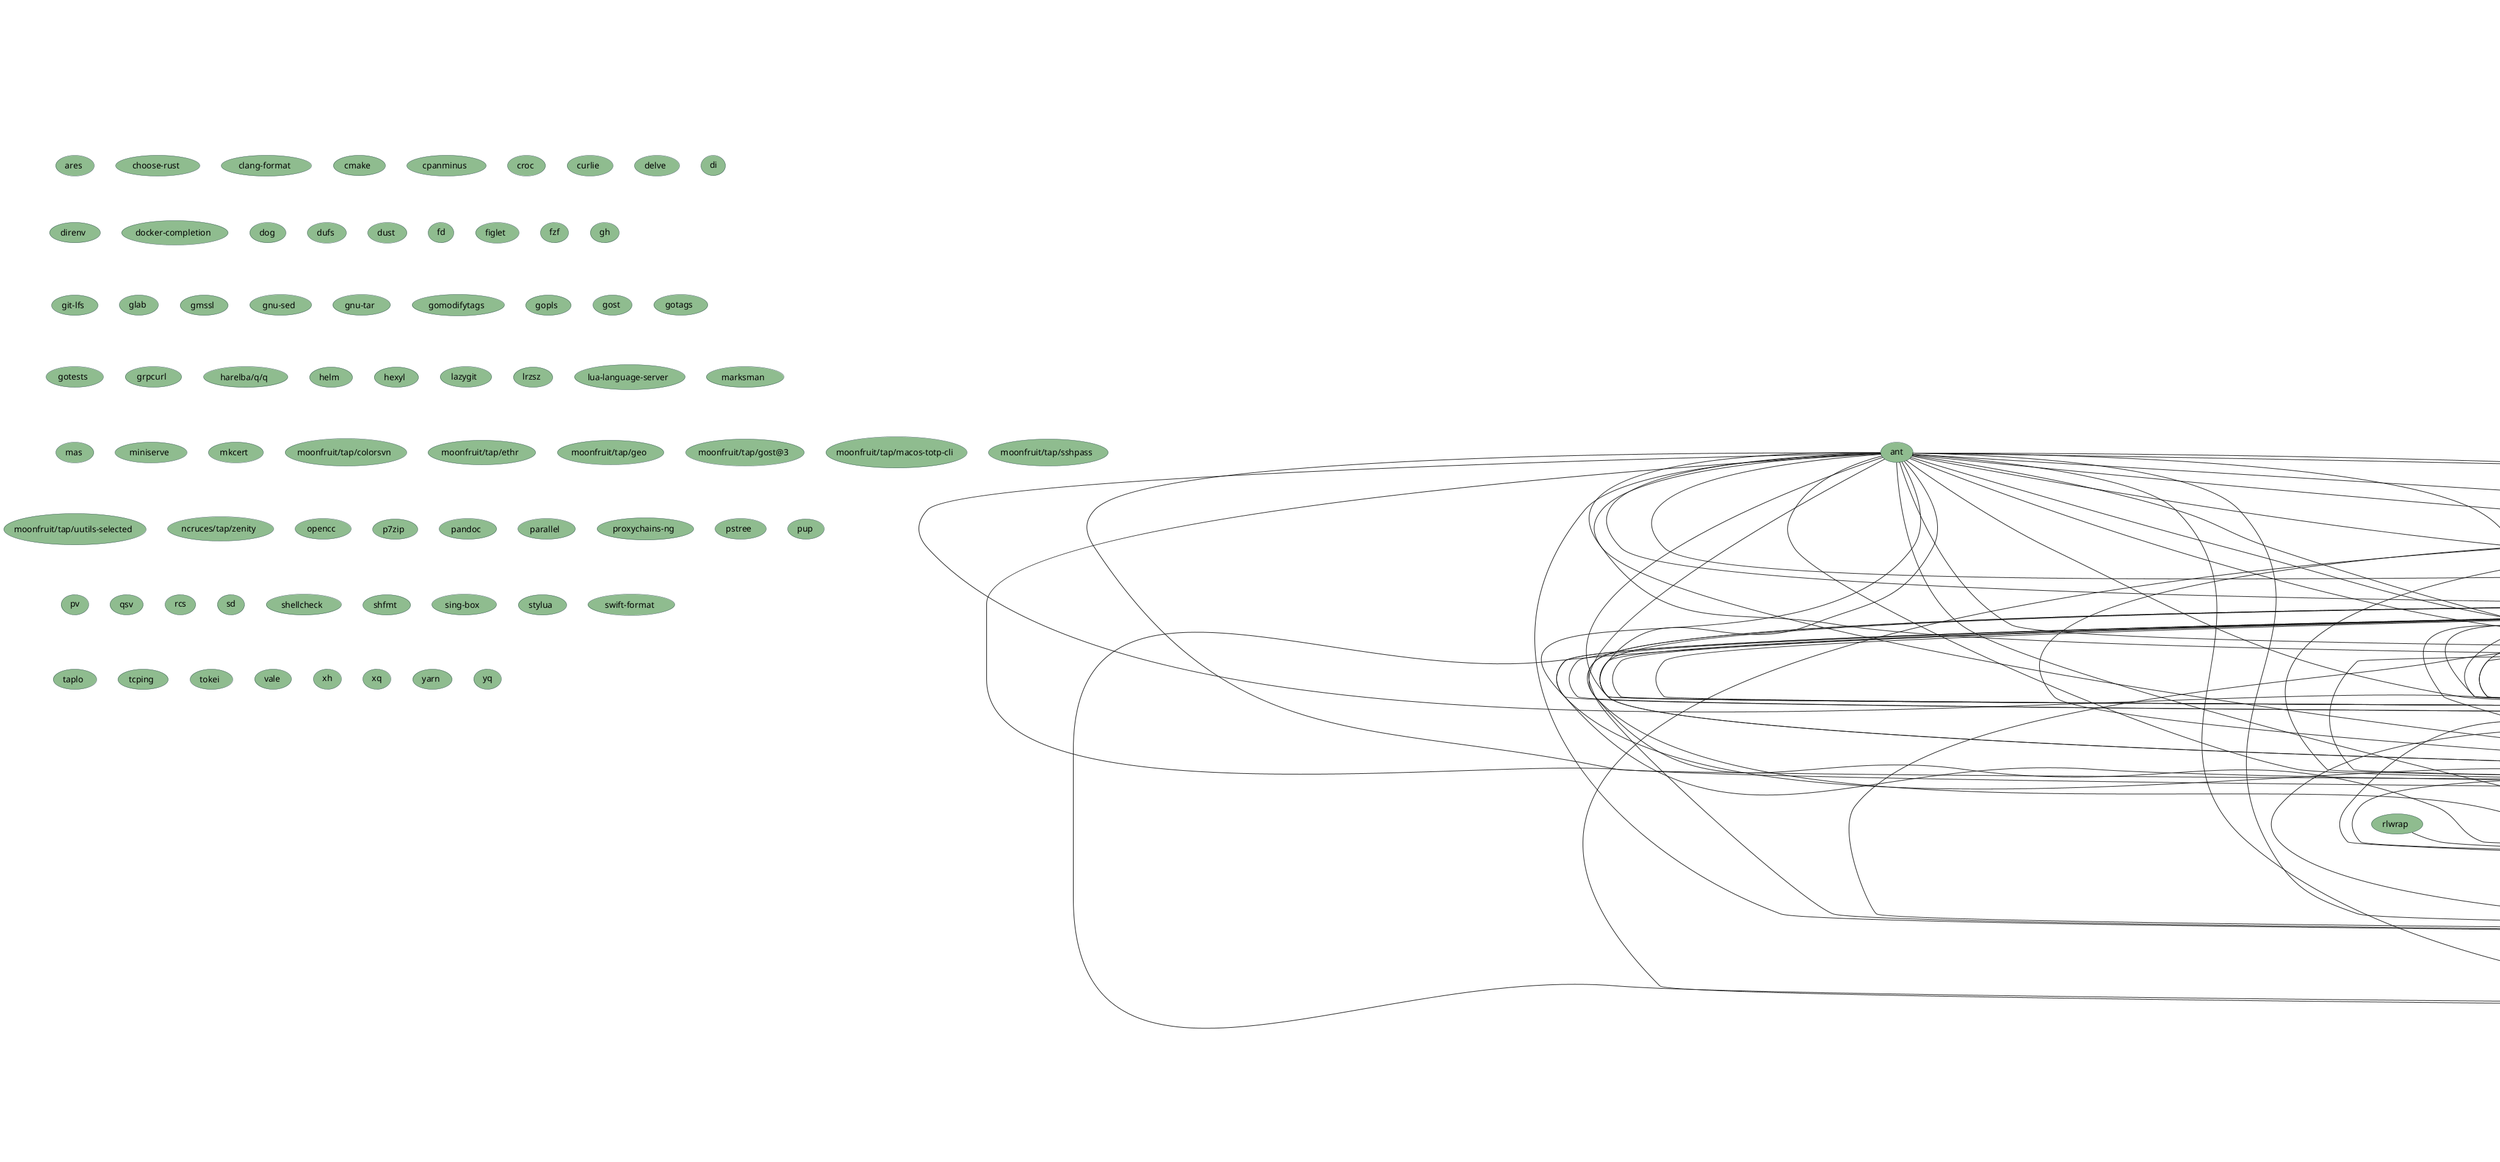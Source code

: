 @startuml homebrew
skinparam usecase {
    BorderColor DarkSlateGray
    BackgroundColor DarkSeaGreen
    BackgroundColor<< req >> ForestGreen
    BackgroundColor<< dep >> DarkGoldenRod
}
(abseil) << dep >>
(ant)
(ant)-->(cairo)
(ant)-->(fontconfig)
(ant)-->(freetype)
(ant)-->(gettext)
(ant)-->(giflib)
(ant)-->(glib)
(ant)-->(graphite2)
(ant)-->(harfbuzz)
(ant)-->(icu4c)
(ant)-->(jpeg-turbo)
(ant)-->(libpng)
(ant)-->(libtiff)
(ant)-->(libx11)
(ant)-->(libxau)
(ant)-->(libxcb)
(ant)-->(libxdmcp)
(ant)-->(libxext)
(ant)-->(libxrender)
(ant)-->(little-cms2)
(ant)-->(lz4)
(ant)-->(lzo)
(ant)-->(openjdk)
(ant)-->(pcre2)
(ant)-->(pixman)
(ant)-->(xorgproto)
(ant)-->(xz)
(ant)-->(zstd)
(aom) << dep >>
(aom)-->(brotli)
(aom)-->(giflib)
(aom)-->(highway)
(aom)-->(imath)
(aom)-->(jpeg-turbo)
(aom)-->(jpeg-xl)
(aom)-->(libpng)
(aom)-->(libtiff)
(aom)-->(libvmaf)
(aom)-->(little-cms2)
(aom)-->(lz4)
(aom)-->(openexr)
(aom)-->(webp)
(aom)-->(xz)
(aom)-->(zstd)
(apr) << dep >>
(apr-util) << dep >>
(apr-util)-->(apr)
(apr-util)-->(ca-certificates)
(apr-util)-->(openssl@3)
(ares)
(aria2)
(aria2)-->(ca-certificates)
(aria2)-->(gettext)
(aria2)-->(libssh2)
(aria2)-->(openssl@3)
(aria2)-->(readline)
(aria2)-->(sqlite)
(autojump)
(autojump)-->(ca-certificates)
(autojump)-->(mpdecimal)
(autojump)-->(openssl@3)
(autojump)-->(python@3.12)
(autojump)-->(readline)
(autojump)-->(sqlite)
(autojump)-->(xz)
(avro-c) << dep >>
(avro-c)-->(jansson)
(avro-c)-->(snappy)
(avro-c)-->(xz)
(bash)
(bash-completion@2)
(bash-completion@2)-->(bash)
(bash-language-server)
(bash-language-server)-->(brotli)
(bash-language-server)-->(c-ares)
(bash-language-server)-->(ca-certificates)
(bash-language-server)-->(icu4c)
(bash-language-server)-->(libnghttp2)
(bash-language-server)-->(libuv)
(bash-language-server)-->(node)
(bash-language-server)-->(openssl@3)
(bat)
(bat)-->(ca-certificates)
(bat)-->(libgit2)
(bat)-->(libssh2)
(bat)-->(oniguruma)
(bat)-->(openssl@3)
(black)
(black)-->(ca-certificates)
(black)-->(mpdecimal)
(black)-->(openssl@3)
(black)-->(python-attrs)
(black)-->(python-click)
(black)-->(python-idna)
(black)-->(python-packaging)
(black)-->(python-pathspec)
(black)-->(python-platformdirs)
(black)-->(python@3.12)
(black)-->(readline)
(black)-->(sqlite)
(black)-->(xz)
(brotli) << dep >>
(c-ares) << dep >>
(ca-certificates) << dep >>
(cairo) << dep >>
(cairo)-->(fontconfig)
(cairo)-->(freetype)
(cairo)-->(gettext)
(cairo)-->(glib)
(cairo)-->(libpng)
(cairo)-->(libx11)
(cairo)-->(libxau)
(cairo)-->(libxcb)
(cairo)-->(libxdmcp)
(cairo)-->(libxext)
(cairo)-->(libxrender)
(cairo)-->(lzo)
(cairo)-->(pcre2)
(cairo)-->(pixman)
(cairo)-->(xorgproto)
(capstone) << dep >>
(choose-rust)
(clang-format)
(cmake)
(codespell)
(codespell)-->(ca-certificates)
(codespell)-->(mpdecimal)
(codespell)-->(openssl@3)
(codespell)-->(python@3.11)
(codespell)-->(readline)
(codespell)-->(sqlite)
(codespell)-->(xz)
(colima)
(colima)-->(ca-certificates)
(colima)-->(capstone)
(colima)-->(dtc)
(colima)-->(gettext)
(colima)-->(glib)
(colima)-->(gmp)
(colima)-->(gnutls)
(colima)-->(jpeg-turbo)
(colima)-->(libevent)
(colima)-->(libidn2)
(colima)-->(libnghttp2)
(colima)-->(libpng)
(colima)-->(libslirp)
(colima)-->(libssh)
(colima)-->(libtasn1)
(colima)-->(libunistring)
(colima)-->(libusb)
(colima)-->(lima)
(colima)-->(lz4)
(colima)-->(lzo)
(colima)-->(ncurses)
(colima)-->(nettle)
(colima)-->(openssl@3)
(colima)-->(p11-kit)
(colima)-->(pcre2)
(colima)-->(pixman)
(colima)-->(qemu)
(colima)-->(snappy)
(colima)-->(unbound)
(colima)-->(vde)
(colima)-->(xz)
(colima)-->(zstd)
(cpanminus)
(croc)
(curl)
(curl)-->(brotli)
(curl)-->(ca-certificates)
(curl)-->(gettext)
(curl)-->(libidn2)
(curl)-->(libnghttp2)
(curl)-->(libssh2)
(curl)-->(libunistring)
(curl)-->(lz4)
(curl)-->(openldap)
(curl)-->(openssl@3)
(curl)-->(rtmpdump)
(curl)-->(xz)
(curl)-->(zstd)
(curlie)
(delve)
(deno)
(deno)-->(readline)
(deno)-->(sqlite)
(di)
(direnv)
(docker-completion)
(dog)
(dtc) << dep >>
(dufs)
(dust)
(eslint)
(eslint)-->(brotli)
(eslint)-->(c-ares)
(eslint)-->(ca-certificates)
(eslint)-->(icu4c)
(eslint)-->(libnghttp2)
(eslint)-->(libuv)
(eslint)-->(node)
(eslint)-->(openssl@3)
(eza)
(eza)-->(ca-certificates)
(eza)-->(libgit2)
(eza)-->(libssh2)
(eza)-->(openssl@3)
(fd)
(fdupes)
(fdupes)-->(pcre2)
(figlet)
(file-formula)
(file-formula)-->(libmagic)
(flake8)
(flake8)-->(ca-certificates)
(flake8)-->(mpdecimal)
(flake8)-->(openssl@3)
(flake8)-->(python@3.11)
(flake8)-->(readline)
(flake8)-->(sqlite)
(flake8)-->(xz)
(fontconfig) << dep >>
(fontconfig)-->(freetype)
(fontconfig)-->(libpng)
(fossil)
(fossil)-->(ca-certificates)
(fossil)-->(openssl@3)
(freetype) << dep >>
(freetype)-->(libpng)
(fribidi) << dep >>
(fzf)
(gawk)
(gawk)-->(gettext)
(gawk)-->(gmp)
(gawk)-->(mpfr)
(gawk)-->(readline)
(gd) << dep >>
(gd)-->(aom)
(gd)-->(brotli)
(gd)-->(fontconfig)
(gd)-->(freetype)
(gd)-->(giflib)
(gd)-->(highway)
(gd)-->(imath)
(gd)-->(jpeg-turbo)
(gd)-->(jpeg-xl)
(gd)-->(libavif)
(gd)-->(libpng)
(gd)-->(libtiff)
(gd)-->(libvmaf)
(gd)-->(little-cms2)
(gd)-->(lz4)
(gd)-->(openexr)
(gd)-->(webp)
(gd)-->(xz)
(gd)-->(zstd)
(gdk-pixbuf) << dep >>
(gdk-pixbuf)-->(gettext)
(gdk-pixbuf)-->(glib)
(gdk-pixbuf)-->(jpeg-turbo)
(gdk-pixbuf)-->(libpng)
(gdk-pixbuf)-->(libtiff)
(gdk-pixbuf)-->(lz4)
(gdk-pixbuf)-->(pcre2)
(gdk-pixbuf)-->(xz)
(gdk-pixbuf)-->(zstd)
(gettext) << dep >>
(gh)
(giflib) << dep >>
(git)
(git)-->(gettext)
(git)-->(pcre2)
(git-lfs)
(git-secret)
(git-secret)-->(ca-certificates)
(git-secret)-->(gawk)
(git-secret)-->(gettext)
(git-secret)-->(gmp)
(git-secret)-->(gnupg)
(git-secret)-->(gnutls)
(git-secret)-->(libassuan)
(git-secret)-->(libevent)
(git-secret)-->(libgcrypt)
(git-secret)-->(libgpg-error)
(git-secret)-->(libidn2)
(git-secret)-->(libksba)
(git-secret)-->(libnghttp2)
(git-secret)-->(libtasn1)
(git-secret)-->(libunistring)
(git-secret)-->(libusb)
(git-secret)-->(mpfr)
(git-secret)-->(nettle)
(git-secret)-->(npth)
(git-secret)-->(openldap)
(git-secret)-->(openssl@3)
(git-secret)-->(p11-kit)
(git-secret)-->(pinentry)
(git-secret)-->(readline)
(git-secret)-->(unbound)
(git-svn)
(git-svn)-->(apr)
(git-svn)-->(apr-util)
(git-svn)-->(ca-certificates)
(git-svn)-->(gettext)
(git-svn)-->(git)
(git-svn)-->(lz4)
(git-svn)-->(openssl@3)
(git-svn)-->(pcre2)
(git-svn)-->(subversion)
(git-svn)-->(utf8proc)
(glab)
(glib) << dep >>
(glib)-->(gettext)
(glib)-->(pcre2)
(gmp) << dep >>
(gmssl)
(gnu-sed)
(gnu-tar)
(gnupg)
(gnupg)-->(ca-certificates)
(gnupg)-->(gettext)
(gnupg)-->(gmp)
(gnupg)-->(gnutls)
(gnupg)-->(libassuan)
(gnupg)-->(libevent)
(gnupg)-->(libgcrypt)
(gnupg)-->(libgpg-error)
(gnupg)-->(libidn2)
(gnupg)-->(libksba)
(gnupg)-->(libnghttp2)
(gnupg)-->(libtasn1)
(gnupg)-->(libunistring)
(gnupg)-->(libusb)
(gnupg)-->(nettle)
(gnupg)-->(npth)
(gnupg)-->(openldap)
(gnupg)-->(openssl@3)
(gnupg)-->(p11-kit)
(gnupg)-->(pinentry)
(gnupg)-->(readline)
(gnupg)-->(unbound)
(gnutls) << dep >>
(gnutls)-->(ca-certificates)
(gnutls)-->(gettext)
(gnutls)-->(gmp)
(gnutls)-->(libevent)
(gnutls)-->(libidn2)
(gnutls)-->(libnghttp2)
(gnutls)-->(libtasn1)
(gnutls)-->(libunistring)
(gnutls)-->(nettle)
(gnutls)-->(openssl@3)
(gnutls)-->(p11-kit)
(gnutls)-->(unbound)
(go)
(gomodifytags)
(gopls)
(gost)
(gotags)
(gotests)
(gradle)
(gradle)-->(cairo)
(gradle)-->(fontconfig)
(gradle)-->(freetype)
(gradle)-->(gettext)
(gradle)-->(giflib)
(gradle)-->(glib)
(gradle)-->(graphite2)
(gradle)-->(harfbuzz)
(gradle)-->(icu4c)
(gradle)-->(jpeg-turbo)
(gradle)-->(libpng)
(gradle)-->(libtiff)
(gradle)-->(libx11)
(gradle)-->(libxau)
(gradle)-->(libxcb)
(gradle)-->(libxdmcp)
(gradle)-->(libxext)
(gradle)-->(libxrender)
(gradle)-->(little-cms2)
(gradle)-->(lz4)
(gradle)-->(lzo)
(gradle)-->(openjdk)
(gradle)-->(pcre2)
(gradle)-->(pixman)
(gradle)-->(xorgproto)
(gradle)-->(xz)
(gradle)-->(zstd)
(graphite2) << dep >>
(graphviz) << dep >>
(graphviz)-->(aom)
(graphviz)-->(brotli)
(graphviz)-->(cairo)
(graphviz)-->(fontconfig)
(graphviz)-->(freetype)
(graphviz)-->(fribidi)
(graphviz)-->(gd)
(graphviz)-->(gdk-pixbuf)
(graphviz)-->(gettext)
(graphviz)-->(giflib)
(graphviz)-->(glib)
(graphviz)-->(graphite2)
(graphviz)-->(gts)
(graphviz)-->(harfbuzz)
(graphviz)-->(highway)
(graphviz)-->(icu4c)
(graphviz)-->(imath)
(graphviz)-->(jasper)
(graphviz)-->(jpeg-turbo)
(graphviz)-->(jpeg-xl)
(graphviz)-->(libavif)
(graphviz)-->(libpng)
(graphviz)-->(librsvg)
(graphviz)-->(libtiff)
(graphviz)-->(libtool)
(graphviz)-->(libvmaf)
(graphviz)-->(libx11)
(graphviz)-->(libxau)
(graphviz)-->(libxcb)
(graphviz)-->(libxdmcp)
(graphviz)-->(libxext)
(graphviz)-->(libxrender)
(graphviz)-->(little-cms2)
(graphviz)-->(lz4)
(graphviz)-->(lzo)
(graphviz)-->(m4)
(graphviz)-->(netpbm)
(graphviz)-->(openexr)
(graphviz)-->(pango)
(graphviz)-->(pcre2)
(graphviz)-->(pixman)
(graphviz)-->(webp)
(graphviz)-->(xorgproto)
(graphviz)-->(xz)
(graphviz)-->(zstd)
(grpcurl)
(gts) << dep >>
(gts)-->(gettext)
(gts)-->(glib)
(gts)-->(jasper)
(gts)-->(jpeg-turbo)
(gts)-->(libpng)
(gts)-->(libtiff)
(gts)-->(lz4)
(gts)-->(netpbm)
(gts)-->(pcre2)
(gts)-->(xz)
(gts)-->(zstd)
(harelba/q/q)
(harfbuzz) << dep >>
(harfbuzz)-->(cairo)
(harfbuzz)-->(fontconfig)
(harfbuzz)-->(freetype)
(harfbuzz)-->(gettext)
(harfbuzz)-->(glib)
(harfbuzz)-->(graphite2)
(harfbuzz)-->(icu4c)
(harfbuzz)-->(libpng)
(harfbuzz)-->(libx11)
(harfbuzz)-->(libxau)
(harfbuzz)-->(libxcb)
(harfbuzz)-->(libxdmcp)
(harfbuzz)-->(libxext)
(harfbuzz)-->(libxrender)
(harfbuzz)-->(lzo)
(harfbuzz)-->(pcre2)
(harfbuzz)-->(pixman)
(harfbuzz)-->(xorgproto)
(hazelcast/hz/hazelcast)
(hazelcast/hz/hazelcast)-->(cairo)
(hazelcast/hz/hazelcast)-->(fontconfig)
(hazelcast/hz/hazelcast)-->(freetype)
(hazelcast/hz/hazelcast)-->(gettext)
(hazelcast/hz/hazelcast)-->(giflib)
(hazelcast/hz/hazelcast)-->(glib)
(hazelcast/hz/hazelcast)-->(graphite2)
(hazelcast/hz/hazelcast)-->(harfbuzz)
(hazelcast/hz/hazelcast)-->(icu4c)
(hazelcast/hz/hazelcast)-->(jpeg-turbo)
(hazelcast/hz/hazelcast)-->(libpng)
(hazelcast/hz/hazelcast)-->(libtiff)
(hazelcast/hz/hazelcast)-->(libx11)
(hazelcast/hz/hazelcast)-->(libxau)
(hazelcast/hz/hazelcast)-->(libxcb)
(hazelcast/hz/hazelcast)-->(libxdmcp)
(hazelcast/hz/hazelcast)-->(libxext)
(hazelcast/hz/hazelcast)-->(libxrender)
(hazelcast/hz/hazelcast)-->(little-cms2)
(hazelcast/hz/hazelcast)-->(lz4)
(hazelcast/hz/hazelcast)-->(lzo)
(hazelcast/hz/hazelcast)-->(openjdk)
(hazelcast/hz/hazelcast)-->(pcre2)
(hazelcast/hz/hazelcast)-->(pixman)
(hazelcast/hz/hazelcast)-->(xorgproto)
(hazelcast/hz/hazelcast)-->(xz)
(hazelcast/hz/hazelcast)-->(zstd)
(hazelcast/hz/hazelcast-management-center)
(hazelcast/hz/hazelcast-management-center)-->(cairo)
(hazelcast/hz/hazelcast-management-center)-->(fontconfig)
(hazelcast/hz/hazelcast-management-center)-->(freetype)
(hazelcast/hz/hazelcast-management-center)-->(gettext)
(hazelcast/hz/hazelcast-management-center)-->(giflib)
(hazelcast/hz/hazelcast-management-center)-->(glib)
(hazelcast/hz/hazelcast-management-center)-->(graphite2)
(hazelcast/hz/hazelcast-management-center)-->(harfbuzz)
(hazelcast/hz/hazelcast-management-center)-->(icu4c)
(hazelcast/hz/hazelcast-management-center)-->(jpeg-turbo)
(hazelcast/hz/hazelcast-management-center)-->(libpng)
(hazelcast/hz/hazelcast-management-center)-->(libtiff)
(hazelcast/hz/hazelcast-management-center)-->(libx11)
(hazelcast/hz/hazelcast-management-center)-->(libxau)
(hazelcast/hz/hazelcast-management-center)-->(libxcb)
(hazelcast/hz/hazelcast-management-center)-->(libxdmcp)
(hazelcast/hz/hazelcast-management-center)-->(libxext)
(hazelcast/hz/hazelcast-management-center)-->(libxrender)
(hazelcast/hz/hazelcast-management-center)-->(little-cms2)
(hazelcast/hz/hazelcast-management-center)-->(lz4)
(hazelcast/hz/hazelcast-management-center)-->(lzo)
(hazelcast/hz/hazelcast-management-center)-->(openjdk)
(hazelcast/hz/hazelcast-management-center)-->(pcre2)
(hazelcast/hz/hazelcast-management-center)-->(pixman)
(hazelcast/hz/hazelcast-management-center)-->(xorgproto)
(hazelcast/hz/hazelcast-management-center)-->(xz)
(hazelcast/hz/hazelcast-management-center)-->(zstd)
(helm)
(hexyl)
(highway) << dep >>
(htop)
(htop)-->(ncurses)
(httpie)
(httpie)-->(ca-certificates)
(httpie)-->(mpdecimal)
(httpie)-->(openssl@3)
(httpie)-->(pygments)
(httpie)-->(python-certifi)
(httpie)-->(python@3.12)
(httpie)-->(readline)
(httpie)-->(sqlite)
(httpie)-->(xz)
(icu4c) << dep >>
(imath) << dep >>
(iperf3)
(iperf3)-->(ca-certificates)
(iperf3)-->(openssl@3)
(ipython)
(ipython)-->(ca-certificates)
(ipython)-->(mpdecimal)
(ipython)-->(openssl@3)
(ipython)-->(pygments)
(ipython)-->(python@3.12)
(ipython)-->(readline)
(ipython)-->(six)
(ipython)-->(sqlite)
(ipython)-->(xz)
(jansson) << dep >>
(jasper) << dep >>
(jasper)-->(jpeg-turbo)
(jdtls)
(jdtls)-->(ca-certificates)
(jdtls)-->(cairo)
(jdtls)-->(fontconfig)
(jdtls)-->(freetype)
(jdtls)-->(gettext)
(jdtls)-->(giflib)
(jdtls)-->(glib)
(jdtls)-->(graphite2)
(jdtls)-->(harfbuzz)
(jdtls)-->(icu4c)
(jdtls)-->(jpeg-turbo)
(jdtls)-->(libpng)
(jdtls)-->(libtiff)
(jdtls)-->(libx11)
(jdtls)-->(libxau)
(jdtls)-->(libxcb)
(jdtls)-->(libxdmcp)
(jdtls)-->(libxext)
(jdtls)-->(libxrender)
(jdtls)-->(little-cms2)
(jdtls)-->(lz4)
(jdtls)-->(lzo)
(jdtls)-->(mpdecimal)
(jdtls)-->(openjdk)
(jdtls)-->(openssl@3)
(jdtls)-->(pcre2)
(jdtls)-->(pixman)
(jdtls)-->(python@3.12)
(jdtls)-->(readline)
(jdtls)-->(sqlite)
(jdtls)-->(xorgproto)
(jdtls)-->(xz)
(jdtls)-->(zstd)
(jpeg-turbo) << dep >>
(jpeg-xl) << dep >>
(jpeg-xl)-->(brotli)
(jpeg-xl)-->(giflib)
(jpeg-xl)-->(highway)
(jpeg-xl)-->(imath)
(jpeg-xl)-->(jpeg-turbo)
(jpeg-xl)-->(libpng)
(jpeg-xl)-->(libtiff)
(jpeg-xl)-->(little-cms2)
(jpeg-xl)-->(lz4)
(jpeg-xl)-->(openexr)
(jpeg-xl)-->(webp)
(jpeg-xl)-->(xz)
(jpeg-xl)-->(zstd)
(jq)
(jq)-->(oniguruma)
(jsoncpp) << dep >>
(kafka)
(kafka)-->(ca-certificates)
(kafka)-->(cairo)
(kafka)-->(fontconfig)
(kafka)-->(freetype)
(kafka)-->(gettext)
(kafka)-->(giflib)
(kafka)-->(glib)
(kafka)-->(graphite2)
(kafka)-->(harfbuzz)
(kafka)-->(icu4c)
(kafka)-->(jpeg-turbo)
(kafka)-->(libpng)
(kafka)-->(libtiff)
(kafka)-->(libx11)
(kafka)-->(libxau)
(kafka)-->(libxcb)
(kafka)-->(libxdmcp)
(kafka)-->(libxext)
(kafka)-->(libxrender)
(kafka)-->(little-cms2)
(kafka)-->(lz4)
(kafka)-->(lzo)
(kafka)-->(openjdk)
(kafka)-->(openssl@3)
(kafka)-->(pcre2)
(kafka)-->(pixman)
(kafka)-->(xorgproto)
(kafka)-->(xz)
(kafka)-->(zookeeper)
(kafka)-->(zstd)
(kcat)
(kcat)-->(avro-c)
(kcat)-->(ca-certificates)
(kcat)-->(jansson)
(kcat)-->(librdkafka)
(kcat)-->(libserdes)
(kcat)-->(lz4)
(kcat)-->(lzlib)
(kcat)-->(openssl@3)
(kcat)-->(snappy)
(kcat)-->(xz)
(kcat)-->(yajl)
(kcat)-->(zstd)
(lazygit)
(libassuan) << dep >>
(libassuan)-->(gettext)
(libassuan)-->(libgpg-error)
(libavif) << dep >>
(libavif)-->(aom)
(libavif)-->(brotli)
(libavif)-->(giflib)
(libavif)-->(highway)
(libavif)-->(imath)
(libavif)-->(jpeg-turbo)
(libavif)-->(jpeg-xl)
(libavif)-->(libpng)
(libavif)-->(libtiff)
(libavif)-->(libvmaf)
(libavif)-->(little-cms2)
(libavif)-->(lz4)
(libavif)-->(openexr)
(libavif)-->(webp)
(libavif)-->(xz)
(libavif)-->(zstd)
(libevent) << dep >>
(libevent)-->(ca-certificates)
(libevent)-->(openssl@3)
(libgcrypt) << dep >>
(libgcrypt)-->(gettext)
(libgcrypt)-->(libgpg-error)
(libgit2) << dep >>
(libgit2)-->(ca-certificates)
(libgit2)-->(libssh2)
(libgit2)-->(openssl@3)
(libgpg-error) << dep >>
(libgpg-error)-->(gettext)
(libidn2) << dep >>
(libidn2)-->(gettext)
(libidn2)-->(libunistring)
(libksba) << dep >>
(libksba)-->(gettext)
(libksba)-->(libgpg-error)
(liblinear) << dep >>
(libmagic) << dep >>
(libnghttp2) << dep >>
(libpng) << dep >>
(librdkafka) << dep >>
(librdkafka)-->(ca-certificates)
(librdkafka)-->(lz4)
(librdkafka)-->(lzlib)
(librdkafka)-->(openssl@3)
(librdkafka)-->(xz)
(librdkafka)-->(zstd)
(librsvg) << dep >>
(librsvg)-->(cairo)
(librsvg)-->(fontconfig)
(librsvg)-->(freetype)
(librsvg)-->(fribidi)
(librsvg)-->(gdk-pixbuf)
(librsvg)-->(gettext)
(librsvg)-->(glib)
(librsvg)-->(graphite2)
(librsvg)-->(harfbuzz)
(librsvg)-->(icu4c)
(librsvg)-->(jpeg-turbo)
(librsvg)-->(libpng)
(librsvg)-->(libtiff)
(librsvg)-->(libx11)
(librsvg)-->(libxau)
(librsvg)-->(libxcb)
(librsvg)-->(libxdmcp)
(librsvg)-->(libxext)
(librsvg)-->(libxrender)
(librsvg)-->(lz4)
(librsvg)-->(lzo)
(librsvg)-->(pango)
(librsvg)-->(pcre2)
(librsvg)-->(pixman)
(librsvg)-->(xorgproto)
(librsvg)-->(xz)
(librsvg)-->(zstd)
(libserdes) << dep >>
(libserdes)-->(avro-c)
(libserdes)-->(jansson)
(libserdes)-->(snappy)
(libserdes)-->(xz)
(libslirp) << dep >>
(libslirp)-->(gettext)
(libslirp)-->(glib)
(libslirp)-->(pcre2)
(libssh) << dep >>
(libssh)-->(ca-certificates)
(libssh)-->(openssl@3)
(libssh2) << dep >>
(libssh2)-->(ca-certificates)
(libssh2)-->(openssl@3)
(libtasn1) << dep >>
(libtermkey) << dep >>
(libtermkey)-->(unibilium)
(libtiff) << dep >>
(libtiff)-->(jpeg-turbo)
(libtiff)-->(lz4)
(libtiff)-->(xz)
(libtiff)-->(zstd)
(libtool) << dep >>
(libtool)-->(m4)
(libunistring) << dep >>
(libusb) << dep >>
(libuv) << dep >>
(libvmaf) << dep >>
(libvterm) << dep >>
(libx11) << dep >>
(libx11)-->(libxau)
(libx11)-->(libxcb)
(libx11)-->(libxdmcp)
(libx11)-->(xorgproto)
(libxau) << dep >>
(libxau)-->(xorgproto)
(libxcb) << dep >>
(libxcb)-->(libxau)
(libxcb)-->(libxdmcp)
(libxcb)-->(xorgproto)
(libxdmcp) << dep >>
(libxdmcp)-->(xorgproto)
(libxext) << dep >>
(libxext)-->(libx11)
(libxext)-->(libxau)
(libxext)-->(libxcb)
(libxext)-->(libxdmcp)
(libxext)-->(xorgproto)
(libxrender) << dep >>
(libxrender)-->(libx11)
(libxrender)-->(libxau)
(libxrender)-->(libxcb)
(libxrender)-->(libxdmcp)
(libxrender)-->(xorgproto)
(libyaml) << dep >>
(lima) << dep >>
(lima)-->(ca-certificates)
(lima)-->(capstone)
(lima)-->(dtc)
(lima)-->(gettext)
(lima)-->(glib)
(lima)-->(gmp)
(lima)-->(gnutls)
(lima)-->(jpeg-turbo)
(lima)-->(libevent)
(lima)-->(libidn2)
(lima)-->(libnghttp2)
(lima)-->(libpng)
(lima)-->(libslirp)
(lima)-->(libssh)
(lima)-->(libtasn1)
(lima)-->(libunistring)
(lima)-->(libusb)
(lima)-->(lz4)
(lima)-->(lzo)
(lima)-->(ncurses)
(lima)-->(nettle)
(lima)-->(openssl@3)
(lima)-->(p11-kit)
(lima)-->(pcre2)
(lima)-->(pixman)
(lima)-->(qemu)
(lima)-->(snappy)
(lima)-->(unbound)
(lima)-->(vde)
(lima)-->(xz)
(lima)-->(zstd)
(little-cms2) << dep >>
(little-cms2)-->(jpeg-turbo)
(little-cms2)-->(libtiff)
(little-cms2)-->(lz4)
(little-cms2)-->(xz)
(little-cms2)-->(zstd)
(llvm) << dep >>
(llvm)-->(ca-certificates)
(llvm)-->(lz4)
(llvm)-->(mpdecimal)
(llvm)-->(openssl@3)
(llvm)-->(python@3.12)
(llvm)-->(readline)
(llvm)-->(sqlite)
(llvm)-->(xz)
(llvm)-->(z3)
(llvm)-->(zstd)
(lrzsz)
(lua)
(lua-language-server)
(luajit) << dep >>
(luv) << dep >>
(luv)-->(libuv)
(lz4) << dep >>
(lzlib) << dep >>
(lzo) << dep >>
(m4) << dep >>
(marksman)
(mas)
(maven)
(maven)-->(cairo)
(maven)-->(fontconfig)
(maven)-->(freetype)
(maven)-->(gettext)
(maven)-->(giflib)
(maven)-->(glib)
(maven)-->(graphite2)
(maven)-->(harfbuzz)
(maven)-->(icu4c)
(maven)-->(jpeg-turbo)
(maven)-->(libpng)
(maven)-->(libtiff)
(maven)-->(libx11)
(maven)-->(libxau)
(maven)-->(libxcb)
(maven)-->(libxdmcp)
(maven)-->(libxext)
(maven)-->(libxrender)
(maven)-->(little-cms2)
(maven)-->(lz4)
(maven)-->(lzo)
(maven)-->(openjdk)
(maven)-->(pcre2)
(maven)-->(pixman)
(maven)-->(xorgproto)
(maven)-->(xz)
(maven)-->(zstd)
(miniserve)
(mkcert)
(mongodb/brew/mongodb-community)
(mongodb/brew/mongodb-community)-->(brotli)
(mongodb/brew/mongodb-community)-->(c-ares)
(mongodb/brew/mongodb-community)-->(ca-certificates)
(mongodb/brew/mongodb-community)-->(icu4c)
(mongodb/brew/mongodb-community)-->(libnghttp2)
(mongodb/brew/mongodb-community)-->(libuv)
(mongodb/brew/mongodb-community)-->(mongodb/brew/mongodb-database-tools)
(mongodb/brew/mongodb-community)-->(mongosh)
(mongodb/brew/mongodb-community)-->(node)
(mongodb/brew/mongodb-community)-->(openssl@3)
(mongodb/brew/mongodb-database-tools) << req >>
(mongosh) << dep >>
(mongosh)-->(brotli)
(mongosh)-->(c-ares)
(mongosh)-->(ca-certificates)
(mongosh)-->(icu4c)
(mongosh)-->(libnghttp2)
(mongosh)-->(libuv)
(mongosh)-->(node)
(mongosh)-->(openssl@3)
(moonfruit/tap/colorsvn)
(moonfruit/tap/ethr)
(moonfruit/tap/geo)
(moonfruit/tap/gost@3)
(moonfruit/tap/impl)
(moonfruit/tap/impl)-->(go)
(moonfruit/tap/macos-totp-cli)
(moonfruit/tap/sshpass)
(moonfruit/tap/ugrep-indexer)
(moonfruit/tap/ugrep-indexer)-->(brotli)
(moonfruit/tap/ugrep-indexer)-->(lz4)
(moonfruit/tap/ugrep-indexer)-->(xz)
(moonfruit/tap/ugrep-indexer)-->(zstd)
(moonfruit/tap/uutils-selected)
(moonfruit/tap/wlp-webprofile8)
(moonfruit/tap/wlp-webprofile8)-->(cairo)
(moonfruit/tap/wlp-webprofile8)-->(fontconfig)
(moonfruit/tap/wlp-webprofile8)-->(freetype)
(moonfruit/tap/wlp-webprofile8)-->(gettext)
(moonfruit/tap/wlp-webprofile8)-->(giflib)
(moonfruit/tap/wlp-webprofile8)-->(glib)
(moonfruit/tap/wlp-webprofile8)-->(graphite2)
(moonfruit/tap/wlp-webprofile8)-->(harfbuzz)
(moonfruit/tap/wlp-webprofile8)-->(icu4c)
(moonfruit/tap/wlp-webprofile8)-->(jpeg-turbo)
(moonfruit/tap/wlp-webprofile8)-->(libpng)
(moonfruit/tap/wlp-webprofile8)-->(libtiff)
(moonfruit/tap/wlp-webprofile8)-->(libx11)
(moonfruit/tap/wlp-webprofile8)-->(libxau)
(moonfruit/tap/wlp-webprofile8)-->(libxcb)
(moonfruit/tap/wlp-webprofile8)-->(libxdmcp)
(moonfruit/tap/wlp-webprofile8)-->(libxext)
(moonfruit/tap/wlp-webprofile8)-->(libxrender)
(moonfruit/tap/wlp-webprofile8)-->(little-cms2)
(moonfruit/tap/wlp-webprofile8)-->(lz4)
(moonfruit/tap/wlp-webprofile8)-->(lzo)
(moonfruit/tap/wlp-webprofile8)-->(openjdk)
(moonfruit/tap/wlp-webprofile8)-->(pcre2)
(moonfruit/tap/wlp-webprofile8)-->(pixman)
(moonfruit/tap/wlp-webprofile8)-->(xorgproto)
(moonfruit/tap/wlp-webprofile8)-->(xz)
(moonfruit/tap/wlp-webprofile8)-->(zstd)
(mosh)
(mosh)-->(abseil)
(mosh)-->(jsoncpp)
(mosh)-->(protobuf)
(mpdecimal) << dep >>
(mpfr) << dep >>
(mpfr)-->(gmp)
(msgpack) << dep >>
(ncdu)
(ncdu)-->(ncurses)
(ncruces/tap/zenity)
(ncurses) << dep >>
(neovide)
(neovide)-->(gettext)
(neovide)-->(libtermkey)
(neovide)-->(libuv)
(neovide)-->(libvterm)
(neovide)-->(luajit)
(neovide)-->(luv)
(neovide)-->(msgpack)
(neovide)-->(neovim)
(neovide)-->(tree-sitter)
(neovide)-->(unibilium)
(neovim)
(neovim)-->(gettext)
(neovim)-->(libtermkey)
(neovim)-->(libuv)
(neovim)-->(libvterm)
(neovim)-->(luajit)
(neovim)-->(luv)
(neovim)-->(msgpack)
(neovim)-->(tree-sitter)
(neovim)-->(unibilium)
(netpbm) << dep >>
(netpbm)-->(jasper)
(netpbm)-->(jpeg-turbo)
(netpbm)-->(libpng)
(netpbm)-->(libtiff)
(netpbm)-->(lz4)
(netpbm)-->(xz)
(netpbm)-->(zstd)
(nettle) << dep >>
(nettle)-->(gmp)
(nmap)
(nmap)-->(ca-certificates)
(nmap)-->(liblinear)
(nmap)-->(libssh2)
(nmap)-->(lua)
(nmap)-->(openssl@3)
(nmap)-->(pcre)
(node)
(node)-->(brotli)
(node)-->(c-ares)
(node)-->(ca-certificates)
(node)-->(icu4c)
(node)-->(libnghttp2)
(node)-->(libuv)
(node)-->(openssl@3)
(node@16) << req >>
(node@16)-->(brotli)
(node@16)-->(c-ares)
(node@16)-->(ca-certificates)
(node@16)-->(icu4c)
(node@16)-->(libnghttp2)
(node@16)-->(libuv)
(node@16)-->(openssl@3)
(npth) << dep >>
(oniguruma) << dep >>
(opencc)
(openexr) << dep >>
(openexr)-->(imath)
(openjdk)
(openjdk)-->(cairo)
(openjdk)-->(fontconfig)
(openjdk)-->(freetype)
(openjdk)-->(gettext)
(openjdk)-->(giflib)
(openjdk)-->(glib)
(openjdk)-->(graphite2)
(openjdk)-->(harfbuzz)
(openjdk)-->(icu4c)
(openjdk)-->(jpeg-turbo)
(openjdk)-->(libpng)
(openjdk)-->(libtiff)
(openjdk)-->(libx11)
(openjdk)-->(libxau)
(openjdk)-->(libxcb)
(openjdk)-->(libxdmcp)
(openjdk)-->(libxext)
(openjdk)-->(libxrender)
(openjdk)-->(little-cms2)
(openjdk)-->(lz4)
(openjdk)-->(lzo)
(openjdk)-->(pcre2)
(openjdk)-->(pixman)
(openjdk)-->(xorgproto)
(openjdk)-->(xz)
(openjdk)-->(zstd)
(openjdk@11)
(openjdk@11)-->(cairo)
(openjdk@11)-->(fontconfig)
(openjdk@11)-->(freetype)
(openjdk@11)-->(gettext)
(openjdk@11)-->(giflib)
(openjdk@11)-->(glib)
(openjdk@11)-->(graphite2)
(openjdk@11)-->(harfbuzz)
(openjdk@11)-->(icu4c)
(openjdk@11)-->(jpeg-turbo)
(openjdk@11)-->(libpng)
(openjdk@11)-->(libtiff)
(openjdk@11)-->(libx11)
(openjdk@11)-->(libxau)
(openjdk@11)-->(libxcb)
(openjdk@11)-->(libxdmcp)
(openjdk@11)-->(libxext)
(openjdk@11)-->(libxrender)
(openjdk@11)-->(little-cms2)
(openjdk@11)-->(lz4)
(openjdk@11)-->(lzo)
(openjdk@11)-->(pcre2)
(openjdk@11)-->(pixman)
(openjdk@11)-->(xorgproto)
(openjdk@11)-->(xz)
(openjdk@11)-->(zstd)
(openjdk@17)
(openjdk@17)-->(cairo)
(openjdk@17)-->(fontconfig)
(openjdk@17)-->(freetype)
(openjdk@17)-->(gettext)
(openjdk@17)-->(giflib)
(openjdk@17)-->(glib)
(openjdk@17)-->(graphite2)
(openjdk@17)-->(harfbuzz)
(openjdk@17)-->(icu4c)
(openjdk@17)-->(jpeg-turbo)
(openjdk@17)-->(libpng)
(openjdk@17)-->(libtiff)
(openjdk@17)-->(libx11)
(openjdk@17)-->(libxau)
(openjdk@17)-->(libxcb)
(openjdk@17)-->(libxdmcp)
(openjdk@17)-->(libxext)
(openjdk@17)-->(libxrender)
(openjdk@17)-->(little-cms2)
(openjdk@17)-->(lz4)
(openjdk@17)-->(lzo)
(openjdk@17)-->(pcre2)
(openjdk@17)-->(pixman)
(openjdk@17)-->(xorgproto)
(openjdk@17)-->(xz)
(openjdk@17)-->(zstd)
(openldap) << dep >>
(openldap)-->(ca-certificates)
(openldap)-->(openssl@3)
(openssl@3) << dep >>
(openssl@3)-->(ca-certificates)
(p11-kit) << dep >>
(p11-kit)-->(ca-certificates)
(p11-kit)-->(libtasn1)
(p7zip)
(pandoc)
(pango) << dep >>
(pango)-->(cairo)
(pango)-->(fontconfig)
(pango)-->(freetype)
(pango)-->(fribidi)
(pango)-->(gettext)
(pango)-->(glib)
(pango)-->(graphite2)
(pango)-->(harfbuzz)
(pango)-->(icu4c)
(pango)-->(libpng)
(pango)-->(libx11)
(pango)-->(libxau)
(pango)-->(libxcb)
(pango)-->(libxdmcp)
(pango)-->(libxext)
(pango)-->(libxrender)
(pango)-->(lzo)
(pango)-->(pcre2)
(pango)-->(pixman)
(pango)-->(xorgproto)
(parallel)
(pcre) << dep >>
(pcre2) << dep >>
(pigz)
(pigz)-->(zopfli)
(pinentry) << dep >>
(pinentry)-->(gettext)
(pinentry)-->(libassuan)
(pinentry)-->(libgpg-error)
(pinentry-mac)
(pinentry-mac)-->(gettext)
(pinentry-mac)-->(libassuan)
(pinentry-mac)-->(libgpg-error)
(pipgrip)
(pipgrip)-->(ca-certificates)
(pipgrip)-->(mpdecimal)
(pipgrip)-->(openssl@3)
(pipgrip)-->(python-click)
(pipgrip)-->(python-packaging)
(pipgrip)-->(python-setuptools)
(pipgrip)-->(python@3.12)
(pipgrip)-->(readline)
(pipgrip)-->(six)
(pipgrip)-->(sqlite)
(pipgrip)-->(xz)
(pixman) << dep >>
(pkg-config) << dep >>
(plantuml)
(plantuml)-->(aom)
(plantuml)-->(brotli)
(plantuml)-->(cairo)
(plantuml)-->(fontconfig)
(plantuml)-->(freetype)
(plantuml)-->(fribidi)
(plantuml)-->(gd)
(plantuml)-->(gdk-pixbuf)
(plantuml)-->(gettext)
(plantuml)-->(giflib)
(plantuml)-->(glib)
(plantuml)-->(graphite2)
(plantuml)-->(graphviz)
(plantuml)-->(gts)
(plantuml)-->(harfbuzz)
(plantuml)-->(highway)
(plantuml)-->(icu4c)
(plantuml)-->(imath)
(plantuml)-->(jasper)
(plantuml)-->(jpeg-turbo)
(plantuml)-->(jpeg-xl)
(plantuml)-->(libavif)
(plantuml)-->(libpng)
(plantuml)-->(librsvg)
(plantuml)-->(libtiff)
(plantuml)-->(libtool)
(plantuml)-->(libvmaf)
(plantuml)-->(libx11)
(plantuml)-->(libxau)
(plantuml)-->(libxcb)
(plantuml)-->(libxdmcp)
(plantuml)-->(libxext)
(plantuml)-->(libxrender)
(plantuml)-->(little-cms2)
(plantuml)-->(lz4)
(plantuml)-->(lzo)
(plantuml)-->(m4)
(plantuml)-->(netpbm)
(plantuml)-->(openexr)
(plantuml)-->(openjdk)
(plantuml)-->(pango)
(plantuml)-->(pcre2)
(plantuml)-->(pixman)
(plantuml)-->(webp)
(plantuml)-->(xorgproto)
(plantuml)-->(xz)
(plantuml)-->(zstd)
(popt) << dep >>
(prettier)
(prettier)-->(brotli)
(prettier)-->(c-ares)
(prettier)-->(ca-certificates)
(prettier)-->(icu4c)
(prettier)-->(libnghttp2)
(prettier)-->(libuv)
(prettier)-->(node)
(prettier)-->(openssl@3)
(protobuf)
(protobuf)-->(abseil)
(protobuf)-->(jsoncpp)
(proxychains-ng)
(pstree)
(pup)
(pv)
(pygments) << dep >>
(pyright)
(pyright)-->(brotli)
(pyright)-->(c-ares)
(pyright)-->(ca-certificates)
(pyright)-->(icu4c)
(pyright)-->(libnghttp2)
(pyright)-->(libuv)
(pyright)-->(node)
(pyright)-->(openssl@3)
(python-attrs) << dep >>
(python-certifi) << dep >>
(python-certifi)-->(ca-certificates)
(python-click) << dep >>
(python-idna) << dep >>
(python-mutagen) << dep >>
(python-packaging) << dep >>
(python-pathspec) << dep >>
(python-platformdirs) << dep >>
(python-setuptools) << dep >>
(python@3.11) << req >>
(python@3.11)-->(ca-certificates)
(python@3.11)-->(mpdecimal)
(python@3.11)-->(openssl@3)
(python@3.11)-->(readline)
(python@3.11)-->(sqlite)
(python@3.11)-->(xz)
(python@3.12) << dep >>
(python@3.12)-->(ca-certificates)
(python@3.12)-->(mpdecimal)
(python@3.12)-->(openssl@3)
(python@3.12)-->(readline)
(python@3.12)-->(sqlite)
(python@3.12)-->(xz)
(qemu) << dep >>
(qemu)-->(ca-certificates)
(qemu)-->(capstone)
(qemu)-->(dtc)
(qemu)-->(gettext)
(qemu)-->(glib)
(qemu)-->(gmp)
(qemu)-->(gnutls)
(qemu)-->(jpeg-turbo)
(qemu)-->(libevent)
(qemu)-->(libidn2)
(qemu)-->(libnghttp2)
(qemu)-->(libpng)
(qemu)-->(libslirp)
(qemu)-->(libssh)
(qemu)-->(libtasn1)
(qemu)-->(libunistring)
(qemu)-->(libusb)
(qemu)-->(lz4)
(qemu)-->(lzo)
(qemu)-->(ncurses)
(qemu)-->(nettle)
(qemu)-->(openssl@3)
(qemu)-->(p11-kit)
(qemu)-->(pcre2)
(qemu)-->(pixman)
(qemu)-->(snappy)
(qemu)-->(unbound)
(qemu)-->(vde)
(qemu)-->(xz)
(qemu)-->(zstd)
(qsv)
(rcs)
(readline) << dep >>
(redis)
(redis)-->(ca-certificates)
(redis)-->(openssl@3)
(ripgrep)
(ripgrep)-->(pcre2)
(rlwrap)
(rlwrap)-->(readline)
(rsync)
(rsync)-->(ca-certificates)
(rsync)-->(lz4)
(rsync)-->(openssl@3)
(rsync)-->(popt)
(rsync)-->(xxhash)
(rsync)-->(xz)
(rsync)-->(zstd)
(rtmpdump) << dep >>
(rtmpdump)-->(ca-certificates)
(rtmpdump)-->(openssl@3)
(ruby)
(ruby)-->(ca-certificates)
(ruby)-->(libyaml)
(ruby)-->(openssl@3)
(ruby)-->(readline)
(rust)
(rust)-->(ca-certificates)
(rust)-->(libgit2)
(rust)-->(libssh2)
(rust)-->(llvm)
(rust)-->(lz4)
(rust)-->(mpdecimal)
(rust)-->(openssl@3)
(rust)-->(pkg-config)
(rust)-->(python@3.12)
(rust)-->(readline)
(rust)-->(sqlite)
(rust)-->(xz)
(rust)-->(z3)
(rust)-->(zstd)
(sd)
(shellcheck)
(shfmt)
(sing-box)
(six) << dep >>
(snappy) << dep >>
(sqlite) << dep >>
(sqlite)-->(readline)
(staticcheck)
(staticcheck)-->(go)
(stylua)
(subversion)
(subversion)-->(apr)
(subversion)-->(apr-util)
(subversion)-->(ca-certificates)
(subversion)-->(gettext)
(subversion)-->(lz4)
(subversion)-->(openssl@3)
(subversion)-->(utf8proc)
(swift-format)
(tailwindcss-language-server)
(tailwindcss-language-server)-->(brotli)
(tailwindcss-language-server)-->(c-ares)
(tailwindcss-language-server)-->(ca-certificates)
(tailwindcss-language-server)-->(icu4c)
(tailwindcss-language-server)-->(libnghttp2)
(tailwindcss-language-server)-->(libuv)
(tailwindcss-language-server)-->(node)
(tailwindcss-language-server)-->(openssl@3)
(taplo)
(tcping)
(testssl)
(testssl)-->(ca-certificates)
(testssl)-->(openssl@3)
(tmux)
(tmux)-->(ca-certificates)
(tmux)-->(libevent)
(tmux)-->(ncurses)
(tmux)-->(openssl@3)
(tmux)-->(utf8proc)
(tokei)
(tomcat-native)
(tomcat-native)-->(apr)
(tomcat-native)-->(ca-certificates)
(tomcat-native)-->(cairo)
(tomcat-native)-->(fontconfig)
(tomcat-native)-->(freetype)
(tomcat-native)-->(gettext)
(tomcat-native)-->(giflib)
(tomcat-native)-->(glib)
(tomcat-native)-->(graphite2)
(tomcat-native)-->(harfbuzz)
(tomcat-native)-->(icu4c)
(tomcat-native)-->(jpeg-turbo)
(tomcat-native)-->(libpng)
(tomcat-native)-->(libtiff)
(tomcat-native)-->(libx11)
(tomcat-native)-->(libxau)
(tomcat-native)-->(libxcb)
(tomcat-native)-->(libxdmcp)
(tomcat-native)-->(libxext)
(tomcat-native)-->(libxrender)
(tomcat-native)-->(little-cms2)
(tomcat-native)-->(lz4)
(tomcat-native)-->(lzo)
(tomcat-native)-->(openjdk)
(tomcat-native)-->(openssl@3)
(tomcat-native)-->(pcre2)
(tomcat-native)-->(pixman)
(tomcat-native)-->(xorgproto)
(tomcat-native)-->(xz)
(tomcat-native)-->(zstd)
(tomcat@9)
(tomcat@9)-->(cairo)
(tomcat@9)-->(fontconfig)
(tomcat@9)-->(freetype)
(tomcat@9)-->(gettext)
(tomcat@9)-->(giflib)
(tomcat@9)-->(glib)
(tomcat@9)-->(graphite2)
(tomcat@9)-->(harfbuzz)
(tomcat@9)-->(icu4c)
(tomcat@9)-->(jpeg-turbo)
(tomcat@9)-->(libpng)
(tomcat@9)-->(libtiff)
(tomcat@9)-->(libx11)
(tomcat@9)-->(libxau)
(tomcat@9)-->(libxcb)
(tomcat@9)-->(libxdmcp)
(tomcat@9)-->(libxext)
(tomcat@9)-->(libxrender)
(tomcat@9)-->(little-cms2)
(tomcat@9)-->(lz4)
(tomcat@9)-->(lzo)
(tomcat@9)-->(openjdk)
(tomcat@9)-->(pcre2)
(tomcat@9)-->(pixman)
(tomcat@9)-->(xorgproto)
(tomcat@9)-->(xz)
(tomcat@9)-->(zstd)
(tree-sitter) << dep >>
(typescript)
(typescript)-->(brotli)
(typescript)-->(c-ares)
(typescript)-->(ca-certificates)
(typescript)-->(icu4c)
(typescript)-->(libnghttp2)
(typescript)-->(libuv)
(typescript)-->(node)
(typescript)-->(openssl@3)
(typescript-language-server)
(typescript-language-server)-->(brotli)
(typescript-language-server)-->(c-ares)
(typescript-language-server)-->(ca-certificates)
(typescript-language-server)-->(icu4c)
(typescript-language-server)-->(libnghttp2)
(typescript-language-server)-->(libuv)
(typescript-language-server)-->(node)
(typescript-language-server)-->(openssl@3)
(typescript-language-server)-->(typescript)
(ugrep)
(ugrep)-->(pcre2)
(ugrep)-->(xz)
(unbound) << dep >>
(unbound)-->(ca-certificates)
(unbound)-->(libevent)
(unbound)-->(libnghttp2)
(unbound)-->(openssl@3)
(unibilium) << dep >>
(utf8proc) << dep >>
(vale)
(vde) << dep >>
(vscode-langservers-extracted)
(vscode-langservers-extracted)-->(brotli)
(vscode-langservers-extracted)-->(c-ares)
(vscode-langservers-extracted)-->(ca-certificates)
(vscode-langservers-extracted)-->(icu4c)
(vscode-langservers-extracted)-->(libnghttp2)
(vscode-langservers-extracted)-->(libuv)
(vscode-langservers-extracted)-->(node)
(vscode-langservers-extracted)-->(openssl@3)
(webp) << dep >>
(webp)-->(giflib)
(webp)-->(jpeg-turbo)
(webp)-->(libpng)
(webp)-->(libtiff)
(webp)-->(lz4)
(webp)-->(xz)
(webp)-->(zstd)
(wget)
(wget)-->(ca-certificates)
(wget)-->(gettext)
(wget)-->(libidn2)
(wget)-->(libunistring)
(wget)-->(openssl@3)
(xh)
(xorgproto) << dep >>
(xq)
(xxhash) << dep >>
(xz) << dep >>
(yajl) << dep >>
(yaml-language-server)
(yaml-language-server)-->(brotli)
(yaml-language-server)-->(c-ares)
(yaml-language-server)-->(ca-certificates)
(yaml-language-server)-->(icu4c)
(yaml-language-server)-->(libnghttp2)
(yaml-language-server)-->(libuv)
(yaml-language-server)-->(node)
(yaml-language-server)-->(openssl@3)
(yarn)
(yq)
(yt-dlp)
(yt-dlp)-->(ca-certificates)
(yt-dlp)-->(mpdecimal)
(yt-dlp)-->(openssl@3)
(yt-dlp)-->(python-certifi)
(yt-dlp)-->(python-mutagen)
(yt-dlp)-->(python@3.12)
(yt-dlp)-->(readline)
(yt-dlp)-->(sqlite)
(yt-dlp)-->(xz)
(z3) << dep >>
(zookeeper) << dep >>
(zookeeper)-->(ca-certificates)
(zookeeper)-->(cairo)
(zookeeper)-->(fontconfig)
(zookeeper)-->(freetype)
(zookeeper)-->(gettext)
(zookeeper)-->(giflib)
(zookeeper)-->(glib)
(zookeeper)-->(graphite2)
(zookeeper)-->(harfbuzz)
(zookeeper)-->(icu4c)
(zookeeper)-->(jpeg-turbo)
(zookeeper)-->(libpng)
(zookeeper)-->(libtiff)
(zookeeper)-->(libx11)
(zookeeper)-->(libxau)
(zookeeper)-->(libxcb)
(zookeeper)-->(libxdmcp)
(zookeeper)-->(libxext)
(zookeeper)-->(libxrender)
(zookeeper)-->(little-cms2)
(zookeeper)-->(lz4)
(zookeeper)-->(lzo)
(zookeeper)-->(openjdk)
(zookeeper)-->(openssl@3)
(zookeeper)-->(pcre2)
(zookeeper)-->(pixman)
(zookeeper)-->(xorgproto)
(zookeeper)-->(xz)
(zookeeper)-->(zstd)
(zopfli) << dep >>
(zsh)
(zsh)-->(ncurses)
(zsh)-->(pcre)
(zstd) << dep >>
(zstd)-->(lz4)
(zstd)-->(xz)
@enduml
